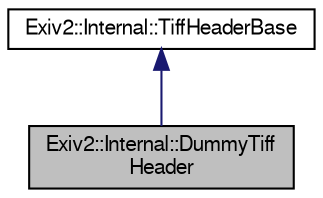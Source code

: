 digraph "Exiv2::Internal::DummyTiffHeader"
{
  edge [fontname="FreeSans",fontsize="10",labelfontname="FreeSans",labelfontsize="10"];
  node [fontname="FreeSans",fontsize="10",shape=record];
  Node1 [label="Exiv2::Internal::DummyTiff\lHeader",height=0.2,width=0.4,color="black", fillcolor="grey75", style="filled" fontcolor="black"];
  Node2 -> Node1 [dir="back",color="midnightblue",fontsize="10",style="solid",fontname="FreeSans"];
  Node2 [label="Exiv2::Internal::TiffHeaderBase",height=0.2,width=0.4,color="black", fillcolor="white", style="filled",URL="$classExiv2_1_1Internal_1_1TiffHeaderBase.html",tooltip="Abstract base class defining the interface of an image header. Used internally by classes for TIFF-ba..."];
}
